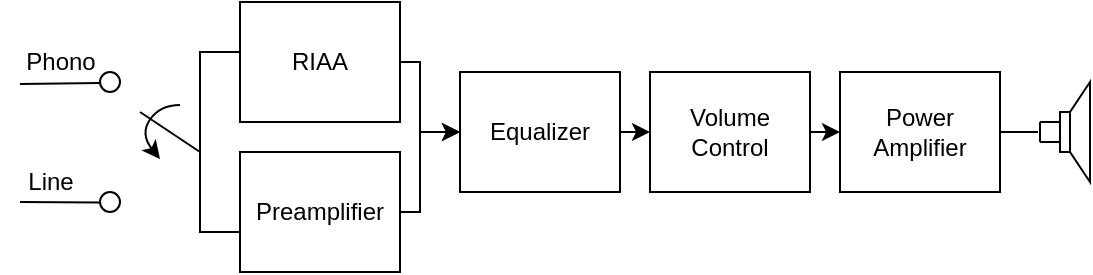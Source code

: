 <mxfile version="24.3.1" type="github">
  <diagram name="Page-1" id="LkAHPeQTFaS5iEPYdIYg">
    <mxGraphModel dx="794" dy="414" grid="1" gridSize="10" guides="0" tooltips="1" connect="0" arrows="0" fold="1" page="1" pageScale="1" pageWidth="850" pageHeight="1100" math="0" shadow="0">
      <root>
        <mxCell id="0" />
        <mxCell id="1" parent="0" />
        <mxCell id="2R8KSTuBLpNPrHgYCFlh-1" style="edgeStyle=orthogonalEdgeStyle;rounded=0;orthogonalLoop=1;jettySize=auto;html=1;exitX=1;exitY=0.5;exitDx=0;exitDy=0;entryX=0;entryY=0.5;entryDx=0;entryDy=0;" parent="1" source="2R8KSTuBLpNPrHgYCFlh-2" target="2R8KSTuBLpNPrHgYCFlh-12" edge="1">
          <mxGeometry relative="1" as="geometry">
            <Array as="points">
              <mxPoint x="310" y="225" />
              <mxPoint x="310" y="260" />
            </Array>
          </mxGeometry>
        </mxCell>
        <mxCell id="2R8KSTuBLpNPrHgYCFlh-2" value="RIAA" style="rounded=0;whiteSpace=wrap;html=1;" parent="1" vertex="1">
          <mxGeometry x="220" y="195" width="80" height="60" as="geometry" />
        </mxCell>
        <mxCell id="2R8KSTuBLpNPrHgYCFlh-3" style="edgeStyle=orthogonalEdgeStyle;rounded=0;orthogonalLoop=1;jettySize=auto;html=1;exitX=1;exitY=0.5;exitDx=0;exitDy=0;entryX=0;entryY=0.5;entryDx=0;entryDy=0;" parent="1" source="2R8KSTuBLpNPrHgYCFlh-4" target="2R8KSTuBLpNPrHgYCFlh-12" edge="1">
          <mxGeometry relative="1" as="geometry">
            <Array as="points">
              <mxPoint x="310" y="300" />
              <mxPoint x="310" y="260" />
            </Array>
          </mxGeometry>
        </mxCell>
        <mxCell id="2R8KSTuBLpNPrHgYCFlh-4" value="Preamplifier" style="rounded=0;whiteSpace=wrap;html=1;" parent="1" vertex="1">
          <mxGeometry x="220" y="270" width="80" height="60" as="geometry" />
        </mxCell>
        <mxCell id="2R8KSTuBLpNPrHgYCFlh-5" value="" style="endArrow=none;html=1;rounded=0;" parent="1" edge="1">
          <mxGeometry width="50" height="50" relative="1" as="geometry">
            <mxPoint x="110" y="236" as="sourcePoint" />
            <mxPoint x="150" y="235.5" as="targetPoint" />
          </mxGeometry>
        </mxCell>
        <mxCell id="2R8KSTuBLpNPrHgYCFlh-6" value="&lt;div&gt;Phono&lt;/div&gt;" style="text;html=1;align=center;verticalAlign=middle;resizable=0;points=[];autosize=1;strokeColor=none;fillColor=none;" parent="1" vertex="1">
          <mxGeometry x="100" y="210" width="60" height="30" as="geometry" />
        </mxCell>
        <mxCell id="2R8KSTuBLpNPrHgYCFlh-7" value="" style="endArrow=none;html=1;rounded=0;" parent="1" edge="1">
          <mxGeometry width="50" height="50" relative="1" as="geometry">
            <mxPoint x="110" y="295" as="sourcePoint" />
            <mxPoint x="150" y="295.31" as="targetPoint" />
          </mxGeometry>
        </mxCell>
        <mxCell id="2R8KSTuBLpNPrHgYCFlh-8" value="&lt;div&gt;Line&lt;/div&gt;" style="text;html=1;align=center;verticalAlign=middle;resizable=0;points=[];autosize=1;strokeColor=none;fillColor=none;" parent="1" vertex="1">
          <mxGeometry x="100" y="270" width="50" height="30" as="geometry" />
        </mxCell>
        <mxCell id="2R8KSTuBLpNPrHgYCFlh-9" style="edgeStyle=orthogonalEdgeStyle;rounded=0;orthogonalLoop=1;jettySize=auto;html=1;exitX=1;exitY=0.5;exitDx=0;exitDy=0;entryX=0;entryY=0.5;entryDx=0;entryDy=0;" parent="1" source="2R8KSTuBLpNPrHgYCFlh-10" target="2R8KSTuBLpNPrHgYCFlh-13" edge="1">
          <mxGeometry relative="1" as="geometry" />
        </mxCell>
        <mxCell id="2R8KSTuBLpNPrHgYCFlh-10" value="Volume&lt;br&gt;Control" style="rounded=0;whiteSpace=wrap;html=1;" parent="1" vertex="1">
          <mxGeometry x="425" y="230" width="80" height="60" as="geometry" />
        </mxCell>
        <mxCell id="2R8KSTuBLpNPrHgYCFlh-11" style="edgeStyle=orthogonalEdgeStyle;rounded=0;orthogonalLoop=1;jettySize=auto;html=1;exitX=1;exitY=0.5;exitDx=0;exitDy=0;entryX=0;entryY=0.5;entryDx=0;entryDy=0;" parent="1" source="2R8KSTuBLpNPrHgYCFlh-12" target="2R8KSTuBLpNPrHgYCFlh-10" edge="1">
          <mxGeometry relative="1" as="geometry" />
        </mxCell>
        <mxCell id="2R8KSTuBLpNPrHgYCFlh-12" value="Equalizer" style="rounded=0;whiteSpace=wrap;html=1;" parent="1" vertex="1">
          <mxGeometry x="330" y="230" width="80" height="60" as="geometry" />
        </mxCell>
        <mxCell id="2R8KSTuBLpNPrHgYCFlh-13" value="Power Amplifier" style="rounded=0;whiteSpace=wrap;html=1;" parent="1" vertex="1">
          <mxGeometry x="520" y="230" width="80" height="60" as="geometry" />
        </mxCell>
        <mxCell id="2R8KSTuBLpNPrHgYCFlh-14" value="" style="pointerEvents=1;verticalLabelPosition=bottom;shadow=0;dashed=0;align=center;html=1;verticalAlign=top;shape=mxgraph.electrical.electro-mechanical.loudspeaker;" parent="1" vertex="1">
          <mxGeometry x="620" y="235" width="25" height="50" as="geometry" />
        </mxCell>
        <mxCell id="2R8KSTuBLpNPrHgYCFlh-15" value="" style="endArrow=none;html=1;rounded=0;exitX=0;exitY=0.6;exitDx=0;exitDy=0;exitPerimeter=0;entryX=0;entryY=0.4;entryDx=0;entryDy=0;entryPerimeter=0;" parent="1" source="2R8KSTuBLpNPrHgYCFlh-14" target="2R8KSTuBLpNPrHgYCFlh-14" edge="1">
          <mxGeometry width="50" height="50" relative="1" as="geometry">
            <mxPoint x="780" y="360" as="sourcePoint" />
            <mxPoint x="830" y="310" as="targetPoint" />
          </mxGeometry>
        </mxCell>
        <mxCell id="2R8KSTuBLpNPrHgYCFlh-16" value="" style="endArrow=none;html=1;rounded=0;entryX=1;entryY=0.5;entryDx=0;entryDy=0;exitX=-0.04;exitY=0.5;exitDx=0;exitDy=0;exitPerimeter=0;" parent="1" source="2R8KSTuBLpNPrHgYCFlh-14" target="2R8KSTuBLpNPrHgYCFlh-13" edge="1">
          <mxGeometry width="50" height="50" relative="1" as="geometry">
            <mxPoint x="780" y="360" as="sourcePoint" />
            <mxPoint x="830" y="310" as="targetPoint" />
          </mxGeometry>
        </mxCell>
        <mxCell id="2R8KSTuBLpNPrHgYCFlh-17" value="" style="curved=1;endArrow=classic;html=1;rounded=0;" parent="1" edge="1">
          <mxGeometry width="50" height="50" relative="1" as="geometry">
            <mxPoint x="190" y="246.5" as="sourcePoint" />
            <mxPoint x="180" y="273.5" as="targetPoint" />
            <Array as="points">
              <mxPoint x="180" y="246.5" />
              <mxPoint x="170" y="261" />
            </Array>
          </mxGeometry>
        </mxCell>
        <mxCell id="2R8KSTuBLpNPrHgYCFlh-18" value="" style="ellipse;whiteSpace=wrap;html=1;aspect=fixed;" parent="1" vertex="1">
          <mxGeometry x="150" y="230" width="10" height="10" as="geometry" />
        </mxCell>
        <mxCell id="2R8KSTuBLpNPrHgYCFlh-19" value="" style="ellipse;whiteSpace=wrap;html=1;aspect=fixed;" parent="1" vertex="1">
          <mxGeometry x="150" y="290" width="10" height="10" as="geometry" />
        </mxCell>
        <mxCell id="2R8KSTuBLpNPrHgYCFlh-20" value="" style="endArrow=none;html=1;rounded=0;exitX=0;exitY=0.5;exitDx=0;exitDy=0;entryX=0;entryY=0.544;entryDx=0;entryDy=0;entryPerimeter=0;" parent="1" source="2R8KSTuBLpNPrHgYCFlh-2" target="2R8KSTuBLpNPrHgYCFlh-4" edge="1">
          <mxGeometry width="50" height="50" relative="1" as="geometry">
            <mxPoint x="240" y="290" as="sourcePoint" />
            <mxPoint x="290" y="240" as="targetPoint" />
            <Array as="points">
              <mxPoint x="220" y="220" />
              <mxPoint x="200" y="220" />
              <mxPoint x="200" y="310" />
              <mxPoint x="220" y="310" />
            </Array>
          </mxGeometry>
        </mxCell>
        <mxCell id="2R8KSTuBLpNPrHgYCFlh-21" value="" style="endArrow=none;html=1;rounded=0;" parent="1" edge="1">
          <mxGeometry width="50" height="50" relative="1" as="geometry">
            <mxPoint x="200" y="270" as="sourcePoint" />
            <mxPoint x="170" y="250" as="targetPoint" />
          </mxGeometry>
        </mxCell>
      </root>
    </mxGraphModel>
  </diagram>
</mxfile>
